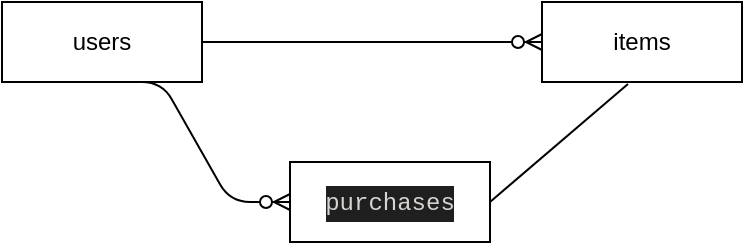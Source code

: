 <mxfile>
    <diagram id="NdcWVa7nkBGCExpB1KXD" name="ページ1">
        <mxGraphModel dx="766" dy="720" grid="1" gridSize="10" guides="1" tooltips="1" connect="1" arrows="1" fold="1" page="1" pageScale="1" pageWidth="827" pageHeight="1169" math="0" shadow="0">
            <root>
                <mxCell id="0"/>
                <mxCell id="1" parent="0"/>
                <mxCell id="2" value="users" style="whiteSpace=wrap;html=1;align=center;" vertex="1" parent="1">
                    <mxGeometry x="170" y="240" width="100" height="40" as="geometry"/>
                </mxCell>
                <mxCell id="3" value="items" style="whiteSpace=wrap;html=1;align=center;" vertex="1" parent="1">
                    <mxGeometry x="440" y="240" width="100" height="40" as="geometry"/>
                </mxCell>
                <mxCell id="4" value="&lt;div style=&quot;background-color: rgb(31, 31, 31); font-family: Menlo, Monaco, &amp;quot;Courier New&amp;quot;, monospace; line-height: 18px;&quot;&gt;&lt;font style=&quot;&quot; color=&quot;#d6d3d0&quot;&gt;purchases&lt;/font&gt;&lt;/div&gt;" style="whiteSpace=wrap;html=1;align=center;fillColor=none;" vertex="1" parent="1">
                    <mxGeometry x="314" y="320" width="100" height="40" as="geometry"/>
                </mxCell>
                <mxCell id="10" value="" style="edgeStyle=entityRelationEdgeStyle;fontSize=12;html=1;endArrow=ERzeroToMany;endFill=1;exitX=1;exitY=0.5;exitDx=0;exitDy=0;entryX=0;entryY=0.5;entryDx=0;entryDy=0;" edge="1" parent="1" source="2" target="3">
                    <mxGeometry width="100" height="100" relative="1" as="geometry">
                        <mxPoint x="340" y="420" as="sourcePoint"/>
                        <mxPoint x="440" y="320" as="targetPoint"/>
                    </mxGeometry>
                </mxCell>
                <mxCell id="11" value="" style="edgeStyle=entityRelationEdgeStyle;fontSize=12;html=1;endArrow=ERzeroToMany;endFill=1;exitX=0.5;exitY=1;exitDx=0;exitDy=0;entryX=0;entryY=0.5;entryDx=0;entryDy=0;" edge="1" parent="1" source="2" target="4">
                    <mxGeometry width="100" height="100" relative="1" as="geometry">
                        <mxPoint x="130" y="430" as="sourcePoint"/>
                        <mxPoint x="230" y="330" as="targetPoint"/>
                    </mxGeometry>
                </mxCell>
                <mxCell id="13" value="" style="endArrow=none;html=1;rounded=0;entryX=0.43;entryY=1.025;entryDx=0;entryDy=0;entryPerimeter=0;exitX=1;exitY=0.5;exitDx=0;exitDy=0;" edge="1" parent="1" source="4" target="3">
                    <mxGeometry relative="1" as="geometry">
                        <mxPoint x="310" y="370" as="sourcePoint"/>
                        <mxPoint x="470" y="370" as="targetPoint"/>
                    </mxGeometry>
                </mxCell>
            </root>
        </mxGraphModel>
    </diagram>
</mxfile>
